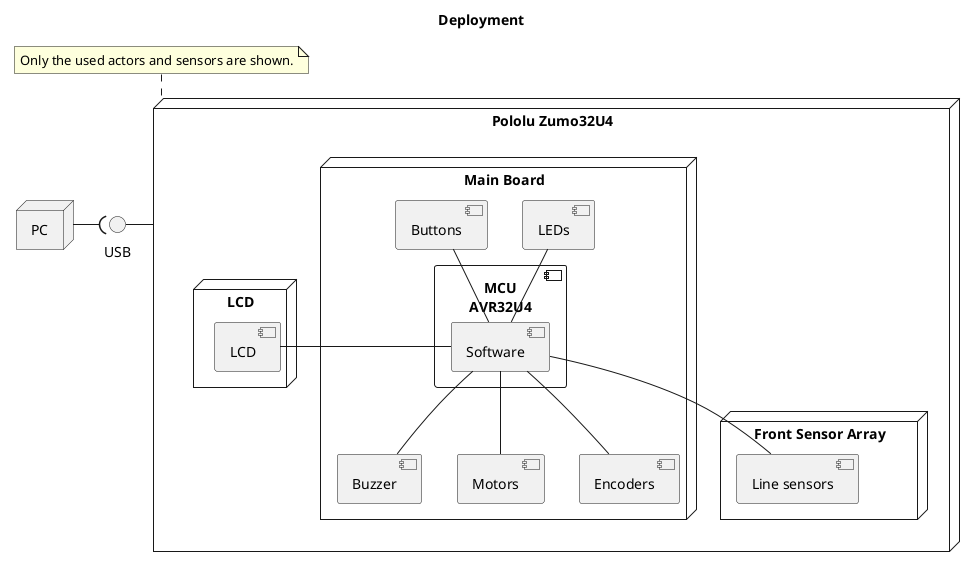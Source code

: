 @startuml

title Deployment

node "PC" as pc

node "Pololu Zumo32U4" as zumo32u4 {

    node "Main Board" as mainBoard {

        component "MCU\nAVR32U4" as mcu {
            component "Software" as software
        }

        component "Buttons" as buttons
        
        component "Buzzer" as buzzer
        component "Motors" as motors
        component "Encoders" as encoders
        component "LEDs" as leds

        software -u- buttons
        software -u- leds
        software -- buzzer
        software -- motors
        software -- encoders
    }

    node "Front Sensor Array" {
        component "Line sensors" as lineSensors
    }

    node "LCD" {
        component "LCD" as lcd
    }

    software - lcd
    software -- lineSensors    
}

interface "USB" as usb

zumo32u4 -l- usb
usb )-l- pc

note top of zumo32u4
    Only the used actors and sensors are shown.
end note

@enduml